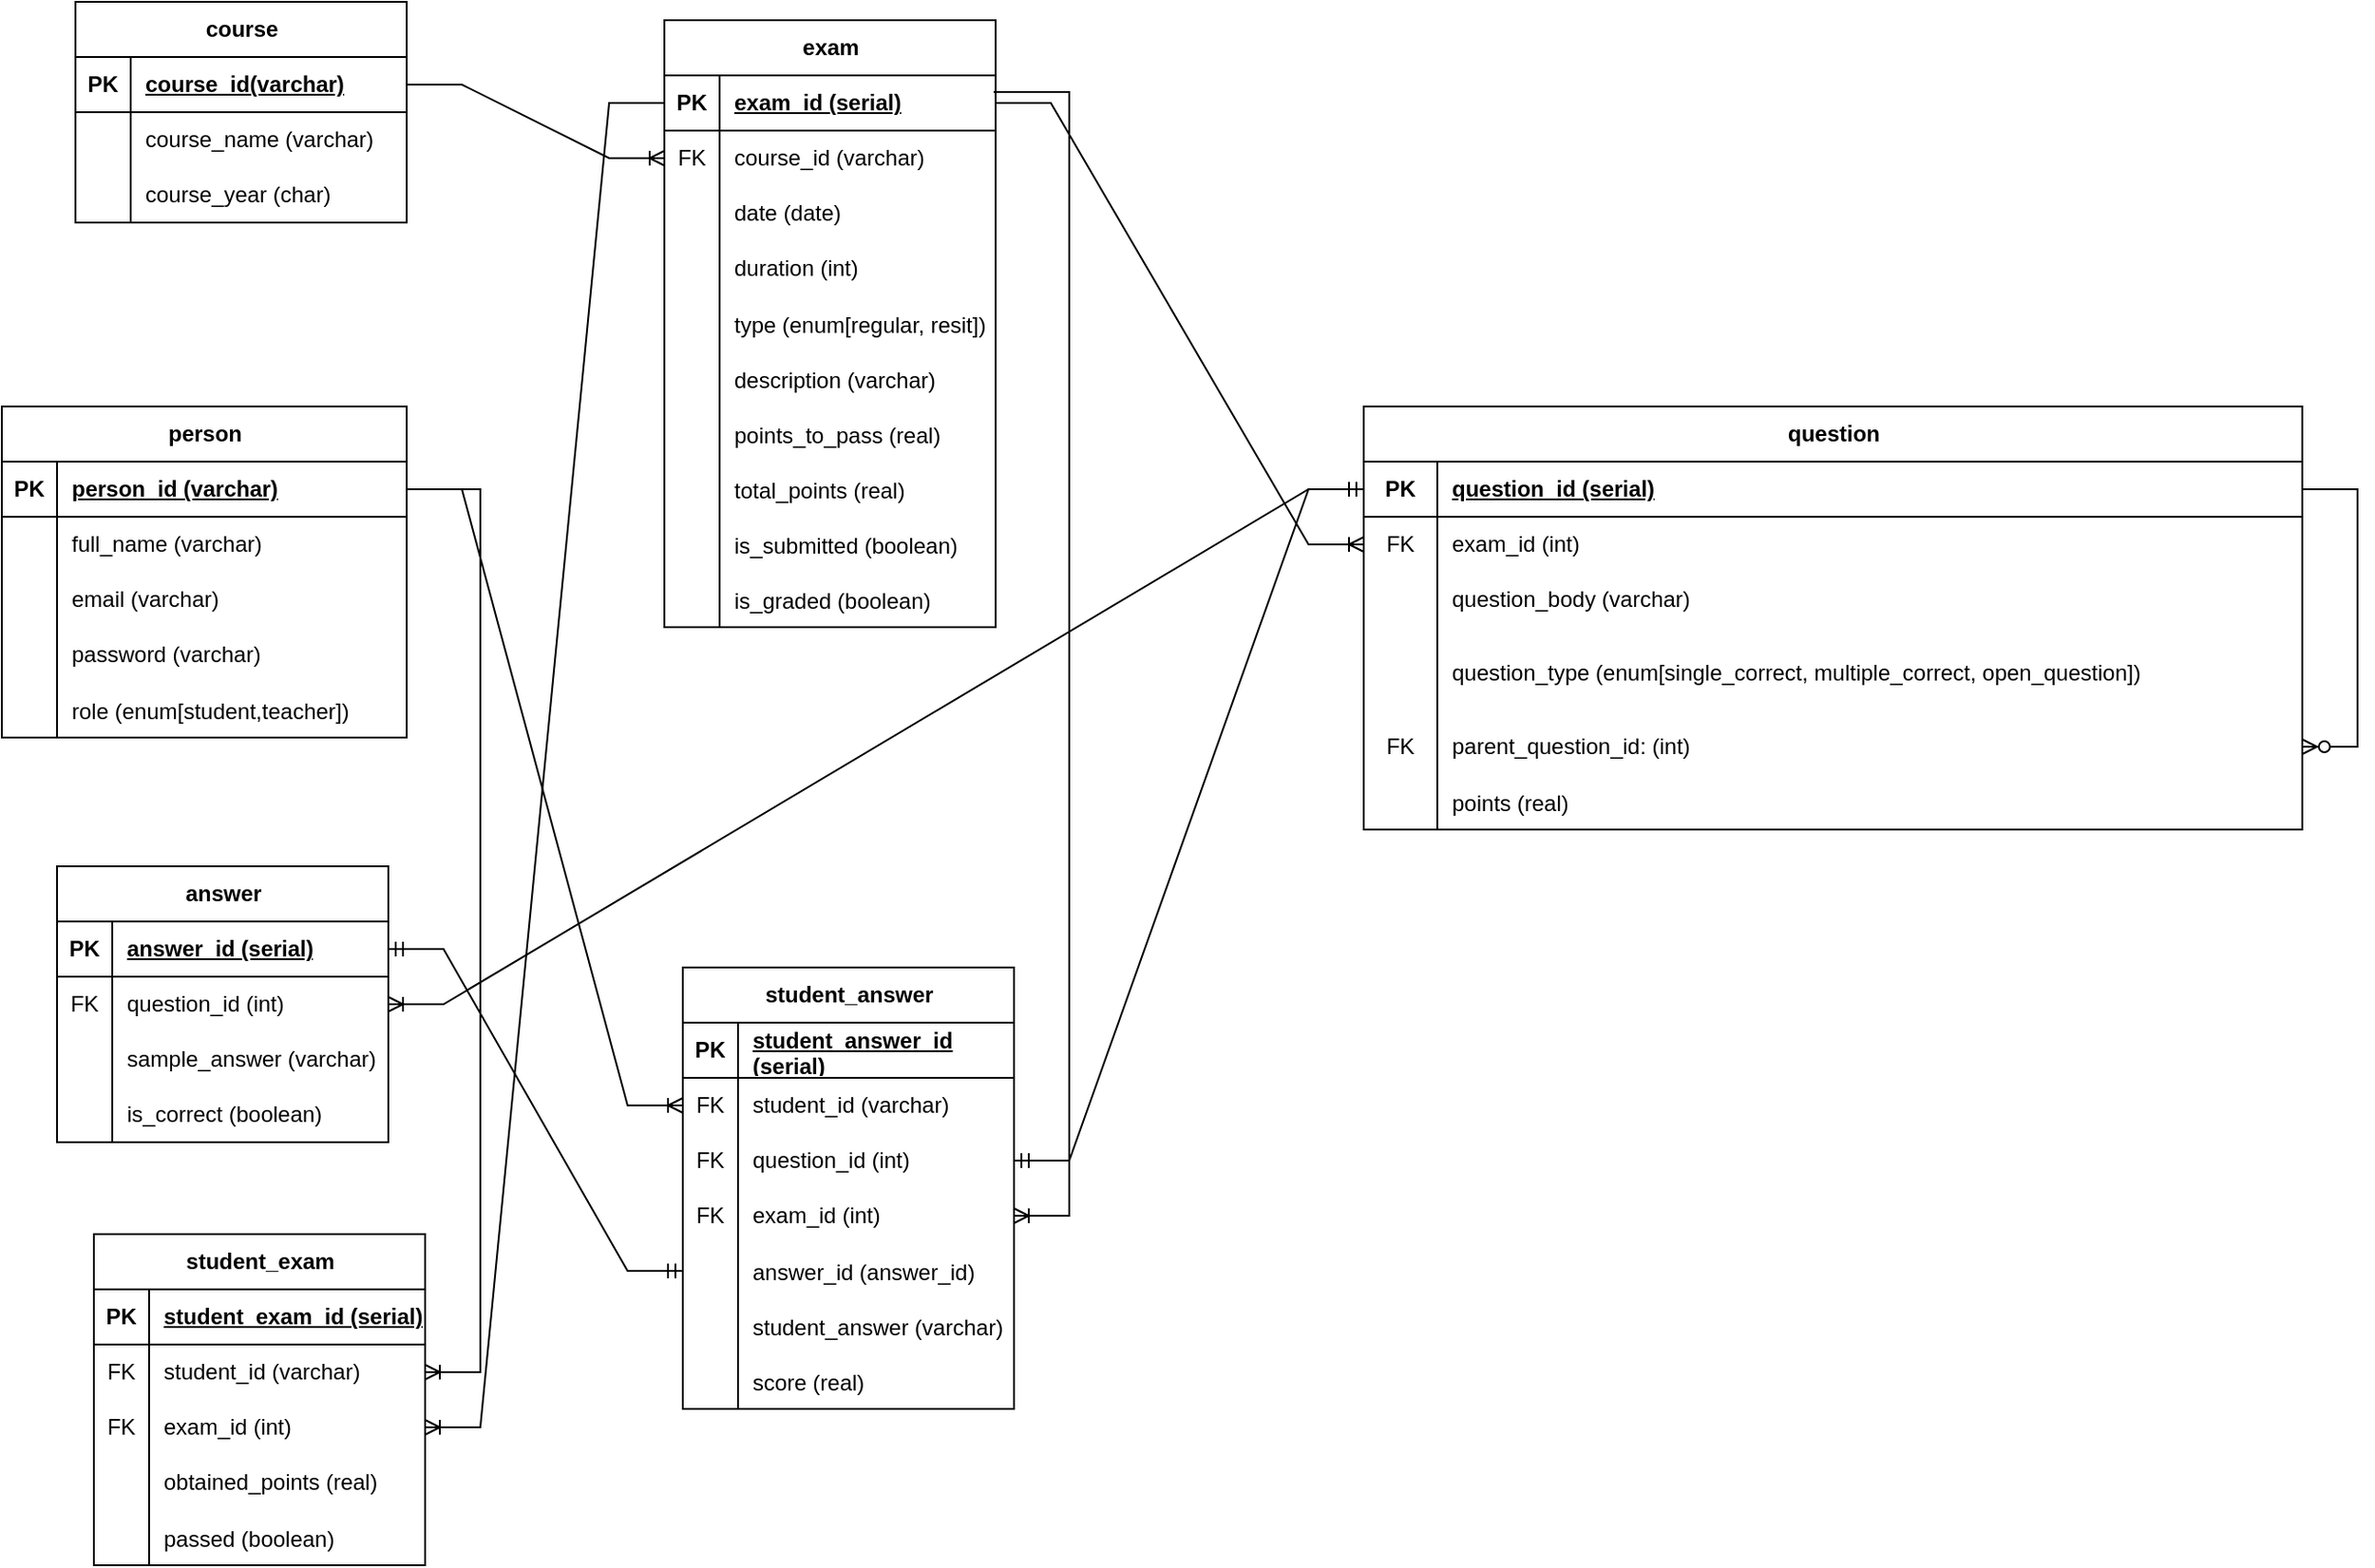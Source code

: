 <mxfile version="24.7.3" type="device">
  <diagram name="Page-1" id="Dd0fa044SAoL0nMzBBLk">
    <mxGraphModel dx="1687" dy="902" grid="1" gridSize="10" guides="1" tooltips="1" connect="1" arrows="1" fold="1" page="1" pageScale="1" pageWidth="827" pageHeight="1169" math="0" shadow="0">
      <root>
        <mxCell id="0" />
        <mxCell id="1" parent="0" />
        <mxCell id="iwqSp5pYKye2YXQzPjoz-1" value="course" style="shape=table;startSize=30;container=1;collapsible=1;childLayout=tableLayout;fixedRows=1;rowLines=0;fontStyle=1;align=center;resizeLast=1;html=1;" parent="1" vertex="1">
          <mxGeometry x="50" y="60" width="180" height="120" as="geometry" />
        </mxCell>
        <mxCell id="iwqSp5pYKye2YXQzPjoz-2" value="" style="shape=tableRow;horizontal=0;startSize=0;swimlaneHead=0;swimlaneBody=0;fillColor=none;collapsible=0;dropTarget=0;points=[[0,0.5],[1,0.5]];portConstraint=eastwest;top=0;left=0;right=0;bottom=1;" parent="iwqSp5pYKye2YXQzPjoz-1" vertex="1">
          <mxGeometry y="30" width="180" height="30" as="geometry" />
        </mxCell>
        <mxCell id="iwqSp5pYKye2YXQzPjoz-3" value="PK" style="shape=partialRectangle;connectable=0;fillColor=none;top=0;left=0;bottom=0;right=0;fontStyle=1;overflow=hidden;whiteSpace=wrap;html=1;" parent="iwqSp5pYKye2YXQzPjoz-2" vertex="1">
          <mxGeometry width="30" height="30" as="geometry">
            <mxRectangle width="30" height="30" as="alternateBounds" />
          </mxGeometry>
        </mxCell>
        <mxCell id="iwqSp5pYKye2YXQzPjoz-4" value="course_id(varchar)" style="shape=partialRectangle;connectable=0;fillColor=none;top=0;left=0;bottom=0;right=0;align=left;spacingLeft=6;fontStyle=5;overflow=hidden;whiteSpace=wrap;html=1;" parent="iwqSp5pYKye2YXQzPjoz-2" vertex="1">
          <mxGeometry x="30" width="150" height="30" as="geometry">
            <mxRectangle width="150" height="30" as="alternateBounds" />
          </mxGeometry>
        </mxCell>
        <mxCell id="iwqSp5pYKye2YXQzPjoz-5" value="" style="shape=tableRow;horizontal=0;startSize=0;swimlaneHead=0;swimlaneBody=0;fillColor=none;collapsible=0;dropTarget=0;points=[[0,0.5],[1,0.5]];portConstraint=eastwest;top=0;left=0;right=0;bottom=0;" parent="iwqSp5pYKye2YXQzPjoz-1" vertex="1">
          <mxGeometry y="60" width="180" height="30" as="geometry" />
        </mxCell>
        <mxCell id="iwqSp5pYKye2YXQzPjoz-6" value="" style="shape=partialRectangle;connectable=0;fillColor=none;top=0;left=0;bottom=0;right=0;editable=1;overflow=hidden;whiteSpace=wrap;html=1;" parent="iwqSp5pYKye2YXQzPjoz-5" vertex="1">
          <mxGeometry width="30" height="30" as="geometry">
            <mxRectangle width="30" height="30" as="alternateBounds" />
          </mxGeometry>
        </mxCell>
        <mxCell id="iwqSp5pYKye2YXQzPjoz-7" value="course_name (varchar)" style="shape=partialRectangle;connectable=0;fillColor=none;top=0;left=0;bottom=0;right=0;align=left;spacingLeft=6;overflow=hidden;whiteSpace=wrap;html=1;" parent="iwqSp5pYKye2YXQzPjoz-5" vertex="1">
          <mxGeometry x="30" width="150" height="30" as="geometry">
            <mxRectangle width="150" height="30" as="alternateBounds" />
          </mxGeometry>
        </mxCell>
        <mxCell id="iwqSp5pYKye2YXQzPjoz-8" value="" style="shape=tableRow;horizontal=0;startSize=0;swimlaneHead=0;swimlaneBody=0;fillColor=none;collapsible=0;dropTarget=0;points=[[0,0.5],[1,0.5]];portConstraint=eastwest;top=0;left=0;right=0;bottom=0;" parent="iwqSp5pYKye2YXQzPjoz-1" vertex="1">
          <mxGeometry y="90" width="180" height="30" as="geometry" />
        </mxCell>
        <mxCell id="iwqSp5pYKye2YXQzPjoz-9" value="" style="shape=partialRectangle;connectable=0;fillColor=none;top=0;left=0;bottom=0;right=0;editable=1;overflow=hidden;whiteSpace=wrap;html=1;" parent="iwqSp5pYKye2YXQzPjoz-8" vertex="1">
          <mxGeometry width="30" height="30" as="geometry">
            <mxRectangle width="30" height="30" as="alternateBounds" />
          </mxGeometry>
        </mxCell>
        <mxCell id="iwqSp5pYKye2YXQzPjoz-10" value="course_year (char)" style="shape=partialRectangle;connectable=0;fillColor=none;top=0;left=0;bottom=0;right=0;align=left;spacingLeft=6;overflow=hidden;whiteSpace=wrap;html=1;" parent="iwqSp5pYKye2YXQzPjoz-8" vertex="1">
          <mxGeometry x="30" width="150" height="30" as="geometry">
            <mxRectangle width="150" height="30" as="alternateBounds" />
          </mxGeometry>
        </mxCell>
        <mxCell id="iwqSp5pYKye2YXQzPjoz-14" value="question" style="shape=table;startSize=30;container=1;collapsible=1;childLayout=tableLayout;fixedRows=1;rowLines=0;fontStyle=1;align=center;resizeLast=1;html=1;" parent="1" vertex="1">
          <mxGeometry x="750" y="280" width="510" height="230" as="geometry" />
        </mxCell>
        <mxCell id="iwqSp5pYKye2YXQzPjoz-15" value="" style="shape=tableRow;horizontal=0;startSize=0;swimlaneHead=0;swimlaneBody=0;fillColor=none;collapsible=0;dropTarget=0;points=[[0,0.5],[1,0.5]];portConstraint=eastwest;top=0;left=0;right=0;bottom=1;" parent="iwqSp5pYKye2YXQzPjoz-14" vertex="1">
          <mxGeometry y="30" width="510" height="30" as="geometry" />
        </mxCell>
        <mxCell id="iwqSp5pYKye2YXQzPjoz-16" value="PK" style="shape=partialRectangle;connectable=0;fillColor=none;top=0;left=0;bottom=0;right=0;fontStyle=1;overflow=hidden;whiteSpace=wrap;html=1;" parent="iwqSp5pYKye2YXQzPjoz-15" vertex="1">
          <mxGeometry width="40" height="30" as="geometry">
            <mxRectangle width="40" height="30" as="alternateBounds" />
          </mxGeometry>
        </mxCell>
        <mxCell id="iwqSp5pYKye2YXQzPjoz-17" value="question_id (serial)" style="shape=partialRectangle;connectable=0;fillColor=none;top=0;left=0;bottom=0;right=0;align=left;spacingLeft=6;fontStyle=5;overflow=hidden;whiteSpace=wrap;html=1;" parent="iwqSp5pYKye2YXQzPjoz-15" vertex="1">
          <mxGeometry x="40" width="470" height="30" as="geometry">
            <mxRectangle width="470" height="30" as="alternateBounds" />
          </mxGeometry>
        </mxCell>
        <mxCell id="iwqSp5pYKye2YXQzPjoz-18" value="" style="shape=tableRow;horizontal=0;startSize=0;swimlaneHead=0;swimlaneBody=0;fillColor=none;collapsible=0;dropTarget=0;points=[[0,0.5],[1,0.5]];portConstraint=eastwest;top=0;left=0;right=0;bottom=0;" parent="iwqSp5pYKye2YXQzPjoz-14" vertex="1">
          <mxGeometry y="60" width="510" height="30" as="geometry" />
        </mxCell>
        <mxCell id="iwqSp5pYKye2YXQzPjoz-19" value="FK" style="shape=partialRectangle;connectable=0;fillColor=none;top=0;left=0;bottom=0;right=0;editable=1;overflow=hidden;whiteSpace=wrap;html=1;" parent="iwqSp5pYKye2YXQzPjoz-18" vertex="1">
          <mxGeometry width="40" height="30" as="geometry">
            <mxRectangle width="40" height="30" as="alternateBounds" />
          </mxGeometry>
        </mxCell>
        <mxCell id="iwqSp5pYKye2YXQzPjoz-20" value="exam_id (int)" style="shape=partialRectangle;connectable=0;fillColor=none;top=0;left=0;bottom=0;right=0;align=left;spacingLeft=6;overflow=hidden;whiteSpace=wrap;html=1;" parent="iwqSp5pYKye2YXQzPjoz-18" vertex="1">
          <mxGeometry x="40" width="470" height="30" as="geometry">
            <mxRectangle width="470" height="30" as="alternateBounds" />
          </mxGeometry>
        </mxCell>
        <mxCell id="iwqSp5pYKye2YXQzPjoz-21" value="" style="shape=tableRow;horizontal=0;startSize=0;swimlaneHead=0;swimlaneBody=0;fillColor=none;collapsible=0;dropTarget=0;points=[[0,0.5],[1,0.5]];portConstraint=eastwest;top=0;left=0;right=0;bottom=0;" parent="iwqSp5pYKye2YXQzPjoz-14" vertex="1">
          <mxGeometry y="90" width="510" height="30" as="geometry" />
        </mxCell>
        <mxCell id="iwqSp5pYKye2YXQzPjoz-22" value="" style="shape=partialRectangle;connectable=0;fillColor=none;top=0;left=0;bottom=0;right=0;editable=1;overflow=hidden;whiteSpace=wrap;html=1;" parent="iwqSp5pYKye2YXQzPjoz-21" vertex="1">
          <mxGeometry width="40" height="30" as="geometry">
            <mxRectangle width="40" height="30" as="alternateBounds" />
          </mxGeometry>
        </mxCell>
        <mxCell id="iwqSp5pYKye2YXQzPjoz-23" value="question_body (varchar)" style="shape=partialRectangle;connectable=0;fillColor=none;top=0;left=0;bottom=0;right=0;align=left;spacingLeft=6;overflow=hidden;whiteSpace=wrap;html=1;" parent="iwqSp5pYKye2YXQzPjoz-21" vertex="1">
          <mxGeometry x="40" width="470" height="30" as="geometry">
            <mxRectangle width="470" height="30" as="alternateBounds" />
          </mxGeometry>
        </mxCell>
        <mxCell id="iwqSp5pYKye2YXQzPjoz-24" value="" style="shape=tableRow;horizontal=0;startSize=0;swimlaneHead=0;swimlaneBody=0;fillColor=none;collapsible=0;dropTarget=0;points=[[0,0.5],[1,0.5]];portConstraint=eastwest;top=0;left=0;right=0;bottom=0;" parent="iwqSp5pYKye2YXQzPjoz-14" vertex="1">
          <mxGeometry y="120" width="510" height="50" as="geometry" />
        </mxCell>
        <mxCell id="iwqSp5pYKye2YXQzPjoz-25" value="" style="shape=partialRectangle;connectable=0;fillColor=none;top=0;left=0;bottom=0;right=0;editable=1;overflow=hidden;whiteSpace=wrap;html=1;" parent="iwqSp5pYKye2YXQzPjoz-24" vertex="1">
          <mxGeometry width="40" height="50" as="geometry">
            <mxRectangle width="40" height="50" as="alternateBounds" />
          </mxGeometry>
        </mxCell>
        <mxCell id="iwqSp5pYKye2YXQzPjoz-26" value="question_type (enum[single_correct, multiple_correct, open_question])" style="shape=partialRectangle;connectable=0;fillColor=none;top=0;left=0;bottom=0;right=0;align=left;spacingLeft=6;overflow=hidden;whiteSpace=wrap;html=1;" parent="iwqSp5pYKye2YXQzPjoz-24" vertex="1">
          <mxGeometry x="40" width="470" height="50" as="geometry">
            <mxRectangle width="470" height="50" as="alternateBounds" />
          </mxGeometry>
        </mxCell>
        <mxCell id="WcGlNHSYiYd_rXeyiZEI-1" value="" style="shape=tableRow;horizontal=0;startSize=0;swimlaneHead=0;swimlaneBody=0;fillColor=none;collapsible=0;dropTarget=0;points=[[0,0.5],[1,0.5]];portConstraint=eastwest;top=0;left=0;right=0;bottom=0;" vertex="1" parent="iwqSp5pYKye2YXQzPjoz-14">
          <mxGeometry y="170" width="510" height="30" as="geometry" />
        </mxCell>
        <mxCell id="WcGlNHSYiYd_rXeyiZEI-2" value="FK" style="shape=partialRectangle;connectable=0;fillColor=none;top=0;left=0;bottom=0;right=0;fontStyle=0;overflow=hidden;whiteSpace=wrap;html=1;" vertex="1" parent="WcGlNHSYiYd_rXeyiZEI-1">
          <mxGeometry width="40" height="30" as="geometry">
            <mxRectangle width="40" height="30" as="alternateBounds" />
          </mxGeometry>
        </mxCell>
        <mxCell id="WcGlNHSYiYd_rXeyiZEI-3" value="parent_question_id: (int)" style="shape=partialRectangle;connectable=0;fillColor=none;top=0;left=0;bottom=0;right=0;align=left;spacingLeft=6;fontStyle=0;overflow=hidden;whiteSpace=wrap;html=1;" vertex="1" parent="WcGlNHSYiYd_rXeyiZEI-1">
          <mxGeometry x="40" width="470" height="30" as="geometry">
            <mxRectangle width="470" height="30" as="alternateBounds" />
          </mxGeometry>
        </mxCell>
        <mxCell id="WcGlNHSYiYd_rXeyiZEI-4" value="" style="shape=tableRow;horizontal=0;startSize=0;swimlaneHead=0;swimlaneBody=0;fillColor=none;collapsible=0;dropTarget=0;points=[[0,0.5],[1,0.5]];portConstraint=eastwest;top=0;left=0;right=0;bottom=0;" vertex="1" parent="iwqSp5pYKye2YXQzPjoz-14">
          <mxGeometry y="200" width="510" height="30" as="geometry" />
        </mxCell>
        <mxCell id="WcGlNHSYiYd_rXeyiZEI-5" value="" style="shape=partialRectangle;connectable=0;fillColor=none;top=0;left=0;bottom=0;right=0;editable=1;overflow=hidden;" vertex="1" parent="WcGlNHSYiYd_rXeyiZEI-4">
          <mxGeometry width="40" height="30" as="geometry">
            <mxRectangle width="40" height="30" as="alternateBounds" />
          </mxGeometry>
        </mxCell>
        <mxCell id="WcGlNHSYiYd_rXeyiZEI-6" value="points (real)" style="shape=partialRectangle;connectable=0;fillColor=none;top=0;left=0;bottom=0;right=0;align=left;spacingLeft=6;overflow=hidden;" vertex="1" parent="WcGlNHSYiYd_rXeyiZEI-4">
          <mxGeometry x="40" width="470" height="30" as="geometry">
            <mxRectangle width="470" height="30" as="alternateBounds" />
          </mxGeometry>
        </mxCell>
        <mxCell id="WcGlNHSYiYd_rXeyiZEI-7" value="" style="edgeStyle=entityRelationEdgeStyle;fontSize=12;html=1;endArrow=ERzeroToMany;endFill=1;rounded=0;exitX=1;exitY=0.5;exitDx=0;exitDy=0;entryX=1;entryY=0.5;entryDx=0;entryDy=0;" edge="1" parent="iwqSp5pYKye2YXQzPjoz-14" source="iwqSp5pYKye2YXQzPjoz-15" target="WcGlNHSYiYd_rXeyiZEI-1">
          <mxGeometry width="100" height="100" relative="1" as="geometry">
            <mxPoint x="570" y="60" as="sourcePoint" />
            <mxPoint x="670" y="-40" as="targetPoint" />
          </mxGeometry>
        </mxCell>
        <mxCell id="iwqSp5pYKye2YXQzPjoz-27" value="person" style="shape=table;startSize=30;container=1;collapsible=1;childLayout=tableLayout;fixedRows=1;rowLines=0;fontStyle=1;align=center;resizeLast=1;html=1;" parent="1" vertex="1">
          <mxGeometry x="10" y="280" width="220" height="180" as="geometry">
            <mxRectangle x="40" y="280" width="80" height="30" as="alternateBounds" />
          </mxGeometry>
        </mxCell>
        <mxCell id="iwqSp5pYKye2YXQzPjoz-28" value="" style="shape=tableRow;horizontal=0;startSize=0;swimlaneHead=0;swimlaneBody=0;fillColor=none;collapsible=0;dropTarget=0;points=[[0,0.5],[1,0.5]];portConstraint=eastwest;top=0;left=0;right=0;bottom=1;" parent="iwqSp5pYKye2YXQzPjoz-27" vertex="1">
          <mxGeometry y="30" width="220" height="30" as="geometry" />
        </mxCell>
        <mxCell id="iwqSp5pYKye2YXQzPjoz-29" value="PK" style="shape=partialRectangle;connectable=0;fillColor=none;top=0;left=0;bottom=0;right=0;fontStyle=1;overflow=hidden;whiteSpace=wrap;html=1;" parent="iwqSp5pYKye2YXQzPjoz-28" vertex="1">
          <mxGeometry width="30" height="30" as="geometry">
            <mxRectangle width="30" height="30" as="alternateBounds" />
          </mxGeometry>
        </mxCell>
        <mxCell id="iwqSp5pYKye2YXQzPjoz-30" value="person_id (varchar)" style="shape=partialRectangle;connectable=0;fillColor=none;top=0;left=0;bottom=0;right=0;align=left;spacingLeft=6;fontStyle=5;overflow=hidden;whiteSpace=wrap;html=1;" parent="iwqSp5pYKye2YXQzPjoz-28" vertex="1">
          <mxGeometry x="30" width="190" height="30" as="geometry">
            <mxRectangle width="190" height="30" as="alternateBounds" />
          </mxGeometry>
        </mxCell>
        <mxCell id="iwqSp5pYKye2YXQzPjoz-31" value="" style="shape=tableRow;horizontal=0;startSize=0;swimlaneHead=0;swimlaneBody=0;fillColor=none;collapsible=0;dropTarget=0;points=[[0,0.5],[1,0.5]];portConstraint=eastwest;top=0;left=0;right=0;bottom=0;" parent="iwqSp5pYKye2YXQzPjoz-27" vertex="1">
          <mxGeometry y="60" width="220" height="30" as="geometry" />
        </mxCell>
        <mxCell id="iwqSp5pYKye2YXQzPjoz-32" value="" style="shape=partialRectangle;connectable=0;fillColor=none;top=0;left=0;bottom=0;right=0;editable=1;overflow=hidden;whiteSpace=wrap;html=1;" parent="iwqSp5pYKye2YXQzPjoz-31" vertex="1">
          <mxGeometry width="30" height="30" as="geometry">
            <mxRectangle width="30" height="30" as="alternateBounds" />
          </mxGeometry>
        </mxCell>
        <mxCell id="iwqSp5pYKye2YXQzPjoz-33" value="full_name (varchar)" style="shape=partialRectangle;connectable=0;fillColor=none;top=0;left=0;bottom=0;right=0;align=left;spacingLeft=6;overflow=hidden;whiteSpace=wrap;html=1;" parent="iwqSp5pYKye2YXQzPjoz-31" vertex="1">
          <mxGeometry x="30" width="190" height="30" as="geometry">
            <mxRectangle width="190" height="30" as="alternateBounds" />
          </mxGeometry>
        </mxCell>
        <mxCell id="iwqSp5pYKye2YXQzPjoz-34" value="" style="shape=tableRow;horizontal=0;startSize=0;swimlaneHead=0;swimlaneBody=0;fillColor=none;collapsible=0;dropTarget=0;points=[[0,0.5],[1,0.5]];portConstraint=eastwest;top=0;left=0;right=0;bottom=0;" parent="iwqSp5pYKye2YXQzPjoz-27" vertex="1">
          <mxGeometry y="90" width="220" height="30" as="geometry" />
        </mxCell>
        <mxCell id="iwqSp5pYKye2YXQzPjoz-35" value="" style="shape=partialRectangle;connectable=0;fillColor=none;top=0;left=0;bottom=0;right=0;editable=1;overflow=hidden;whiteSpace=wrap;html=1;" parent="iwqSp5pYKye2YXQzPjoz-34" vertex="1">
          <mxGeometry width="30" height="30" as="geometry">
            <mxRectangle width="30" height="30" as="alternateBounds" />
          </mxGeometry>
        </mxCell>
        <mxCell id="iwqSp5pYKye2YXQzPjoz-36" value="email (varchar)" style="shape=partialRectangle;connectable=0;fillColor=none;top=0;left=0;bottom=0;right=0;align=left;spacingLeft=6;overflow=hidden;whiteSpace=wrap;html=1;" parent="iwqSp5pYKye2YXQzPjoz-34" vertex="1">
          <mxGeometry x="30" width="190" height="30" as="geometry">
            <mxRectangle width="190" height="30" as="alternateBounds" />
          </mxGeometry>
        </mxCell>
        <mxCell id="iwqSp5pYKye2YXQzPjoz-37" value="" style="shape=tableRow;horizontal=0;startSize=0;swimlaneHead=0;swimlaneBody=0;fillColor=none;collapsible=0;dropTarget=0;points=[[0,0.5],[1,0.5]];portConstraint=eastwest;top=0;left=0;right=0;bottom=0;" parent="iwqSp5pYKye2YXQzPjoz-27" vertex="1">
          <mxGeometry y="120" width="220" height="30" as="geometry" />
        </mxCell>
        <mxCell id="iwqSp5pYKye2YXQzPjoz-38" value="" style="shape=partialRectangle;connectable=0;fillColor=none;top=0;left=0;bottom=0;right=0;editable=1;overflow=hidden;whiteSpace=wrap;html=1;" parent="iwqSp5pYKye2YXQzPjoz-37" vertex="1">
          <mxGeometry width="30" height="30" as="geometry">
            <mxRectangle width="30" height="30" as="alternateBounds" />
          </mxGeometry>
        </mxCell>
        <mxCell id="iwqSp5pYKye2YXQzPjoz-39" value="password (varchar)" style="shape=partialRectangle;connectable=0;fillColor=none;top=0;left=0;bottom=0;right=0;align=left;spacingLeft=6;overflow=hidden;whiteSpace=wrap;html=1;" parent="iwqSp5pYKye2YXQzPjoz-37" vertex="1">
          <mxGeometry x="30" width="190" height="30" as="geometry">
            <mxRectangle width="190" height="30" as="alternateBounds" />
          </mxGeometry>
        </mxCell>
        <mxCell id="iwqSp5pYKye2YXQzPjoz-79" value="" style="shape=tableRow;horizontal=0;startSize=0;swimlaneHead=0;swimlaneBody=0;fillColor=none;collapsible=0;dropTarget=0;points=[[0,0.5],[1,0.5]];portConstraint=eastwest;top=0;left=0;right=0;bottom=0;" parent="iwqSp5pYKye2YXQzPjoz-27" vertex="1">
          <mxGeometry y="150" width="220" height="30" as="geometry" />
        </mxCell>
        <mxCell id="iwqSp5pYKye2YXQzPjoz-80" value="" style="shape=partialRectangle;connectable=0;fillColor=none;top=0;left=0;bottom=0;right=0;editable=1;overflow=hidden;" parent="iwqSp5pYKye2YXQzPjoz-79" vertex="1">
          <mxGeometry width="30" height="30" as="geometry">
            <mxRectangle width="30" height="30" as="alternateBounds" />
          </mxGeometry>
        </mxCell>
        <mxCell id="iwqSp5pYKye2YXQzPjoz-81" value="role (enum[student,teacher])" style="shape=partialRectangle;connectable=0;fillColor=none;top=0;left=0;bottom=0;right=0;align=left;spacingLeft=6;overflow=hidden;" parent="iwqSp5pYKye2YXQzPjoz-79" vertex="1">
          <mxGeometry x="30" width="190" height="30" as="geometry">
            <mxRectangle width="190" height="30" as="alternateBounds" />
          </mxGeometry>
        </mxCell>
        <mxCell id="iwqSp5pYKye2YXQzPjoz-40" value="answer" style="shape=table;startSize=30;container=1;collapsible=1;childLayout=tableLayout;fixedRows=1;rowLines=0;fontStyle=1;align=center;resizeLast=1;html=1;" parent="1" vertex="1">
          <mxGeometry x="40" y="530" width="180" height="150" as="geometry" />
        </mxCell>
        <mxCell id="iwqSp5pYKye2YXQzPjoz-41" value="" style="shape=tableRow;horizontal=0;startSize=0;swimlaneHead=0;swimlaneBody=0;fillColor=none;collapsible=0;dropTarget=0;points=[[0,0.5],[1,0.5]];portConstraint=eastwest;top=0;left=0;right=0;bottom=1;" parent="iwqSp5pYKye2YXQzPjoz-40" vertex="1">
          <mxGeometry y="30" width="180" height="30" as="geometry" />
        </mxCell>
        <mxCell id="iwqSp5pYKye2YXQzPjoz-42" value="PK" style="shape=partialRectangle;connectable=0;fillColor=none;top=0;left=0;bottom=0;right=0;fontStyle=1;overflow=hidden;whiteSpace=wrap;html=1;" parent="iwqSp5pYKye2YXQzPjoz-41" vertex="1">
          <mxGeometry width="30" height="30" as="geometry">
            <mxRectangle width="30" height="30" as="alternateBounds" />
          </mxGeometry>
        </mxCell>
        <mxCell id="iwqSp5pYKye2YXQzPjoz-43" value="answer_id (serial)" style="shape=partialRectangle;connectable=0;fillColor=none;top=0;left=0;bottom=0;right=0;align=left;spacingLeft=6;fontStyle=5;overflow=hidden;whiteSpace=wrap;html=1;" parent="iwqSp5pYKye2YXQzPjoz-41" vertex="1">
          <mxGeometry x="30" width="150" height="30" as="geometry">
            <mxRectangle width="150" height="30" as="alternateBounds" />
          </mxGeometry>
        </mxCell>
        <mxCell id="iwqSp5pYKye2YXQzPjoz-44" value="" style="shape=tableRow;horizontal=0;startSize=0;swimlaneHead=0;swimlaneBody=0;fillColor=none;collapsible=0;dropTarget=0;points=[[0,0.5],[1,0.5]];portConstraint=eastwest;top=0;left=0;right=0;bottom=0;" parent="iwqSp5pYKye2YXQzPjoz-40" vertex="1">
          <mxGeometry y="60" width="180" height="30" as="geometry" />
        </mxCell>
        <mxCell id="iwqSp5pYKye2YXQzPjoz-45" value="FK" style="shape=partialRectangle;connectable=0;fillColor=none;top=0;left=0;bottom=0;right=0;editable=1;overflow=hidden;whiteSpace=wrap;html=1;" parent="iwqSp5pYKye2YXQzPjoz-44" vertex="1">
          <mxGeometry width="30" height="30" as="geometry">
            <mxRectangle width="30" height="30" as="alternateBounds" />
          </mxGeometry>
        </mxCell>
        <mxCell id="iwqSp5pYKye2YXQzPjoz-46" value="question_id (int)" style="shape=partialRectangle;connectable=0;fillColor=none;top=0;left=0;bottom=0;right=0;align=left;spacingLeft=6;overflow=hidden;whiteSpace=wrap;html=1;" parent="iwqSp5pYKye2YXQzPjoz-44" vertex="1">
          <mxGeometry x="30" width="150" height="30" as="geometry">
            <mxRectangle width="150" height="30" as="alternateBounds" />
          </mxGeometry>
        </mxCell>
        <mxCell id="iwqSp5pYKye2YXQzPjoz-47" value="" style="shape=tableRow;horizontal=0;startSize=0;swimlaneHead=0;swimlaneBody=0;fillColor=none;collapsible=0;dropTarget=0;points=[[0,0.5],[1,0.5]];portConstraint=eastwest;top=0;left=0;right=0;bottom=0;" parent="iwqSp5pYKye2YXQzPjoz-40" vertex="1">
          <mxGeometry y="90" width="180" height="30" as="geometry" />
        </mxCell>
        <mxCell id="iwqSp5pYKye2YXQzPjoz-48" value="" style="shape=partialRectangle;connectable=0;fillColor=none;top=0;left=0;bottom=0;right=0;editable=1;overflow=hidden;whiteSpace=wrap;html=1;" parent="iwqSp5pYKye2YXQzPjoz-47" vertex="1">
          <mxGeometry width="30" height="30" as="geometry">
            <mxRectangle width="30" height="30" as="alternateBounds" />
          </mxGeometry>
        </mxCell>
        <mxCell id="iwqSp5pYKye2YXQzPjoz-49" value="sample_answer (varchar)" style="shape=partialRectangle;connectable=0;fillColor=none;top=0;left=0;bottom=0;right=0;align=left;spacingLeft=6;overflow=hidden;whiteSpace=wrap;html=1;" parent="iwqSp5pYKye2YXQzPjoz-47" vertex="1">
          <mxGeometry x="30" width="150" height="30" as="geometry">
            <mxRectangle width="150" height="30" as="alternateBounds" />
          </mxGeometry>
        </mxCell>
        <mxCell id="iwqSp5pYKye2YXQzPjoz-50" value="" style="shape=tableRow;horizontal=0;startSize=0;swimlaneHead=0;swimlaneBody=0;fillColor=none;collapsible=0;dropTarget=0;points=[[0,0.5],[1,0.5]];portConstraint=eastwest;top=0;left=0;right=0;bottom=0;" parent="iwqSp5pYKye2YXQzPjoz-40" vertex="1">
          <mxGeometry y="120" width="180" height="30" as="geometry" />
        </mxCell>
        <mxCell id="iwqSp5pYKye2YXQzPjoz-51" value="" style="shape=partialRectangle;connectable=0;fillColor=none;top=0;left=0;bottom=0;right=0;editable=1;overflow=hidden;whiteSpace=wrap;html=1;" parent="iwqSp5pYKye2YXQzPjoz-50" vertex="1">
          <mxGeometry width="30" height="30" as="geometry">
            <mxRectangle width="30" height="30" as="alternateBounds" />
          </mxGeometry>
        </mxCell>
        <mxCell id="iwqSp5pYKye2YXQzPjoz-52" value="is_correct (boolean)" style="shape=partialRectangle;connectable=0;fillColor=none;top=0;left=0;bottom=0;right=0;align=left;spacingLeft=6;overflow=hidden;whiteSpace=wrap;html=1;" parent="iwqSp5pYKye2YXQzPjoz-50" vertex="1">
          <mxGeometry x="30" width="150" height="30" as="geometry">
            <mxRectangle width="150" height="30" as="alternateBounds" />
          </mxGeometry>
        </mxCell>
        <mxCell id="iwqSp5pYKye2YXQzPjoz-66" value="student_exam" style="shape=table;startSize=30;container=1;collapsible=1;childLayout=tableLayout;fixedRows=1;rowLines=0;fontStyle=1;align=center;resizeLast=1;html=1;" parent="1" vertex="1">
          <mxGeometry x="60" y="730" width="180" height="180" as="geometry" />
        </mxCell>
        <mxCell id="iwqSp5pYKye2YXQzPjoz-67" value="" style="shape=tableRow;horizontal=0;startSize=0;swimlaneHead=0;swimlaneBody=0;fillColor=none;collapsible=0;dropTarget=0;points=[[0,0.5],[1,0.5]];portConstraint=eastwest;top=0;left=0;right=0;bottom=1;" parent="iwqSp5pYKye2YXQzPjoz-66" vertex="1">
          <mxGeometry y="30" width="180" height="30" as="geometry" />
        </mxCell>
        <mxCell id="iwqSp5pYKye2YXQzPjoz-68" value="PK" style="shape=partialRectangle;connectable=0;fillColor=none;top=0;left=0;bottom=0;right=0;fontStyle=1;overflow=hidden;whiteSpace=wrap;html=1;" parent="iwqSp5pYKye2YXQzPjoz-67" vertex="1">
          <mxGeometry width="30" height="30" as="geometry">
            <mxRectangle width="30" height="30" as="alternateBounds" />
          </mxGeometry>
        </mxCell>
        <mxCell id="iwqSp5pYKye2YXQzPjoz-69" value="student_exam_id (serial)" style="shape=partialRectangle;connectable=0;fillColor=none;top=0;left=0;bottom=0;right=0;align=left;spacingLeft=6;fontStyle=5;overflow=hidden;whiteSpace=wrap;html=1;" parent="iwqSp5pYKye2YXQzPjoz-67" vertex="1">
          <mxGeometry x="30" width="150" height="30" as="geometry">
            <mxRectangle width="150" height="30" as="alternateBounds" />
          </mxGeometry>
        </mxCell>
        <mxCell id="iwqSp5pYKye2YXQzPjoz-70" value="" style="shape=tableRow;horizontal=0;startSize=0;swimlaneHead=0;swimlaneBody=0;fillColor=none;collapsible=0;dropTarget=0;points=[[0,0.5],[1,0.5]];portConstraint=eastwest;top=0;left=0;right=0;bottom=0;" parent="iwqSp5pYKye2YXQzPjoz-66" vertex="1">
          <mxGeometry y="60" width="180" height="30" as="geometry" />
        </mxCell>
        <mxCell id="iwqSp5pYKye2YXQzPjoz-71" value="FK" style="shape=partialRectangle;connectable=0;fillColor=none;top=0;left=0;bottom=0;right=0;editable=1;overflow=hidden;whiteSpace=wrap;html=1;" parent="iwqSp5pYKye2YXQzPjoz-70" vertex="1">
          <mxGeometry width="30" height="30" as="geometry">
            <mxRectangle width="30" height="30" as="alternateBounds" />
          </mxGeometry>
        </mxCell>
        <mxCell id="iwqSp5pYKye2YXQzPjoz-72" value="student_id (varchar)" style="shape=partialRectangle;connectable=0;fillColor=none;top=0;left=0;bottom=0;right=0;align=left;spacingLeft=6;overflow=hidden;whiteSpace=wrap;html=1;" parent="iwqSp5pYKye2YXQzPjoz-70" vertex="1">
          <mxGeometry x="30" width="150" height="30" as="geometry">
            <mxRectangle width="150" height="30" as="alternateBounds" />
          </mxGeometry>
        </mxCell>
        <mxCell id="iwqSp5pYKye2YXQzPjoz-73" value="" style="shape=tableRow;horizontal=0;startSize=0;swimlaneHead=0;swimlaneBody=0;fillColor=none;collapsible=0;dropTarget=0;points=[[0,0.5],[1,0.5]];portConstraint=eastwest;top=0;left=0;right=0;bottom=0;" parent="iwqSp5pYKye2YXQzPjoz-66" vertex="1">
          <mxGeometry y="90" width="180" height="30" as="geometry" />
        </mxCell>
        <mxCell id="iwqSp5pYKye2YXQzPjoz-74" value="FK" style="shape=partialRectangle;connectable=0;fillColor=none;top=0;left=0;bottom=0;right=0;editable=1;overflow=hidden;whiteSpace=wrap;html=1;" parent="iwqSp5pYKye2YXQzPjoz-73" vertex="1">
          <mxGeometry width="30" height="30" as="geometry">
            <mxRectangle width="30" height="30" as="alternateBounds" />
          </mxGeometry>
        </mxCell>
        <mxCell id="iwqSp5pYKye2YXQzPjoz-75" value="exam_id (int)" style="shape=partialRectangle;connectable=0;fillColor=none;top=0;left=0;bottom=0;right=0;align=left;spacingLeft=6;overflow=hidden;whiteSpace=wrap;html=1;" parent="iwqSp5pYKye2YXQzPjoz-73" vertex="1">
          <mxGeometry x="30" width="150" height="30" as="geometry">
            <mxRectangle width="150" height="30" as="alternateBounds" />
          </mxGeometry>
        </mxCell>
        <mxCell id="iwqSp5pYKye2YXQzPjoz-76" value="" style="shape=tableRow;horizontal=0;startSize=0;swimlaneHead=0;swimlaneBody=0;fillColor=none;collapsible=0;dropTarget=0;points=[[0,0.5],[1,0.5]];portConstraint=eastwest;top=0;left=0;right=0;bottom=0;" parent="iwqSp5pYKye2YXQzPjoz-66" vertex="1">
          <mxGeometry y="120" width="180" height="30" as="geometry" />
        </mxCell>
        <mxCell id="iwqSp5pYKye2YXQzPjoz-77" value="" style="shape=partialRectangle;connectable=0;fillColor=none;top=0;left=0;bottom=0;right=0;editable=1;overflow=hidden;whiteSpace=wrap;html=1;" parent="iwqSp5pYKye2YXQzPjoz-76" vertex="1">
          <mxGeometry width="30" height="30" as="geometry">
            <mxRectangle width="30" height="30" as="alternateBounds" />
          </mxGeometry>
        </mxCell>
        <mxCell id="iwqSp5pYKye2YXQzPjoz-78" value="obtained_points (real)" style="shape=partialRectangle;connectable=0;fillColor=none;top=0;left=0;bottom=0;right=0;align=left;spacingLeft=6;overflow=hidden;whiteSpace=wrap;html=1;" parent="iwqSp5pYKye2YXQzPjoz-76" vertex="1">
          <mxGeometry x="30" width="150" height="30" as="geometry">
            <mxRectangle width="150" height="30" as="alternateBounds" />
          </mxGeometry>
        </mxCell>
        <mxCell id="iwqSp5pYKye2YXQzPjoz-96" value="" style="shape=tableRow;horizontal=0;startSize=0;swimlaneHead=0;swimlaneBody=0;fillColor=none;collapsible=0;dropTarget=0;points=[[0,0.5],[1,0.5]];portConstraint=eastwest;top=0;left=0;right=0;bottom=0;" parent="iwqSp5pYKye2YXQzPjoz-66" vertex="1">
          <mxGeometry y="150" width="180" height="30" as="geometry" />
        </mxCell>
        <mxCell id="iwqSp5pYKye2YXQzPjoz-97" value="" style="shape=partialRectangle;connectable=0;fillColor=none;top=0;left=0;bottom=0;right=0;editable=1;overflow=hidden;" parent="iwqSp5pYKye2YXQzPjoz-96" vertex="1">
          <mxGeometry width="30" height="30" as="geometry">
            <mxRectangle width="30" height="30" as="alternateBounds" />
          </mxGeometry>
        </mxCell>
        <mxCell id="iwqSp5pYKye2YXQzPjoz-98" value="passed (boolean)" style="shape=partialRectangle;connectable=0;fillColor=none;top=0;left=0;bottom=0;right=0;align=left;spacingLeft=6;overflow=hidden;" parent="iwqSp5pYKye2YXQzPjoz-96" vertex="1">
          <mxGeometry x="30" width="150" height="30" as="geometry">
            <mxRectangle width="150" height="30" as="alternateBounds" />
          </mxGeometry>
        </mxCell>
        <mxCell id="iwqSp5pYKye2YXQzPjoz-99" value="exam" style="shape=table;startSize=30;container=1;collapsible=1;childLayout=tableLayout;fixedRows=1;rowLines=0;fontStyle=1;align=center;resizeLast=1;html=1;" parent="1" vertex="1">
          <mxGeometry x="370" y="70" width="180" height="330" as="geometry">
            <mxRectangle x="40" y="280" width="80" height="30" as="alternateBounds" />
          </mxGeometry>
        </mxCell>
        <mxCell id="iwqSp5pYKye2YXQzPjoz-100" value="" style="shape=tableRow;horizontal=0;startSize=0;swimlaneHead=0;swimlaneBody=0;fillColor=none;collapsible=0;dropTarget=0;points=[[0,0.5],[1,0.5]];portConstraint=eastwest;top=0;left=0;right=0;bottom=1;" parent="iwqSp5pYKye2YXQzPjoz-99" vertex="1">
          <mxGeometry y="30" width="180" height="30" as="geometry" />
        </mxCell>
        <mxCell id="iwqSp5pYKye2YXQzPjoz-101" value="PK" style="shape=partialRectangle;connectable=0;fillColor=none;top=0;left=0;bottom=0;right=0;fontStyle=1;overflow=hidden;whiteSpace=wrap;html=1;" parent="iwqSp5pYKye2YXQzPjoz-100" vertex="1">
          <mxGeometry width="30" height="30" as="geometry">
            <mxRectangle width="30" height="30" as="alternateBounds" />
          </mxGeometry>
        </mxCell>
        <mxCell id="iwqSp5pYKye2YXQzPjoz-102" value="exam_id (serial)" style="shape=partialRectangle;connectable=0;fillColor=none;top=0;left=0;bottom=0;right=0;align=left;spacingLeft=6;fontStyle=5;overflow=hidden;whiteSpace=wrap;html=1;" parent="iwqSp5pYKye2YXQzPjoz-100" vertex="1">
          <mxGeometry x="30" width="150" height="30" as="geometry">
            <mxRectangle width="150" height="30" as="alternateBounds" />
          </mxGeometry>
        </mxCell>
        <mxCell id="iwqSp5pYKye2YXQzPjoz-103" value="" style="shape=tableRow;horizontal=0;startSize=0;swimlaneHead=0;swimlaneBody=0;fillColor=none;collapsible=0;dropTarget=0;points=[[0,0.5],[1,0.5]];portConstraint=eastwest;top=0;left=0;right=0;bottom=0;" parent="iwqSp5pYKye2YXQzPjoz-99" vertex="1">
          <mxGeometry y="60" width="180" height="30" as="geometry" />
        </mxCell>
        <mxCell id="iwqSp5pYKye2YXQzPjoz-104" value="FK" style="shape=partialRectangle;connectable=0;fillColor=none;top=0;left=0;bottom=0;right=0;editable=1;overflow=hidden;whiteSpace=wrap;html=1;" parent="iwqSp5pYKye2YXQzPjoz-103" vertex="1">
          <mxGeometry width="30" height="30" as="geometry">
            <mxRectangle width="30" height="30" as="alternateBounds" />
          </mxGeometry>
        </mxCell>
        <mxCell id="iwqSp5pYKye2YXQzPjoz-105" value="course_id (varchar)" style="shape=partialRectangle;connectable=0;fillColor=none;top=0;left=0;bottom=0;right=0;align=left;spacingLeft=6;overflow=hidden;whiteSpace=wrap;html=1;" parent="iwqSp5pYKye2YXQzPjoz-103" vertex="1">
          <mxGeometry x="30" width="150" height="30" as="geometry">
            <mxRectangle width="150" height="30" as="alternateBounds" />
          </mxGeometry>
        </mxCell>
        <mxCell id="iwqSp5pYKye2YXQzPjoz-106" value="" style="shape=tableRow;horizontal=0;startSize=0;swimlaneHead=0;swimlaneBody=0;fillColor=none;collapsible=0;dropTarget=0;points=[[0,0.5],[1,0.5]];portConstraint=eastwest;top=0;left=0;right=0;bottom=0;" parent="iwqSp5pYKye2YXQzPjoz-99" vertex="1">
          <mxGeometry y="90" width="180" height="30" as="geometry" />
        </mxCell>
        <mxCell id="iwqSp5pYKye2YXQzPjoz-107" value="" style="shape=partialRectangle;connectable=0;fillColor=none;top=0;left=0;bottom=0;right=0;editable=1;overflow=hidden;whiteSpace=wrap;html=1;" parent="iwqSp5pYKye2YXQzPjoz-106" vertex="1">
          <mxGeometry width="30" height="30" as="geometry">
            <mxRectangle width="30" height="30" as="alternateBounds" />
          </mxGeometry>
        </mxCell>
        <mxCell id="iwqSp5pYKye2YXQzPjoz-108" value="date (date)" style="shape=partialRectangle;connectable=0;fillColor=none;top=0;left=0;bottom=0;right=0;align=left;spacingLeft=6;overflow=hidden;whiteSpace=wrap;html=1;" parent="iwqSp5pYKye2YXQzPjoz-106" vertex="1">
          <mxGeometry x="30" width="150" height="30" as="geometry">
            <mxRectangle width="150" height="30" as="alternateBounds" />
          </mxGeometry>
        </mxCell>
        <mxCell id="iwqSp5pYKye2YXQzPjoz-109" value="" style="shape=tableRow;horizontal=0;startSize=0;swimlaneHead=0;swimlaneBody=0;fillColor=none;collapsible=0;dropTarget=0;points=[[0,0.5],[1,0.5]];portConstraint=eastwest;top=0;left=0;right=0;bottom=0;" parent="iwqSp5pYKye2YXQzPjoz-99" vertex="1">
          <mxGeometry y="120" width="180" height="30" as="geometry" />
        </mxCell>
        <mxCell id="iwqSp5pYKye2YXQzPjoz-110" value="" style="shape=partialRectangle;connectable=0;fillColor=none;top=0;left=0;bottom=0;right=0;editable=1;overflow=hidden;whiteSpace=wrap;html=1;" parent="iwqSp5pYKye2YXQzPjoz-109" vertex="1">
          <mxGeometry width="30" height="30" as="geometry">
            <mxRectangle width="30" height="30" as="alternateBounds" />
          </mxGeometry>
        </mxCell>
        <mxCell id="iwqSp5pYKye2YXQzPjoz-111" value="duration (int)" style="shape=partialRectangle;connectable=0;fillColor=none;top=0;left=0;bottom=0;right=0;align=left;spacingLeft=6;overflow=hidden;whiteSpace=wrap;html=1;" parent="iwqSp5pYKye2YXQzPjoz-109" vertex="1">
          <mxGeometry x="30" width="150" height="30" as="geometry">
            <mxRectangle width="150" height="30" as="alternateBounds" />
          </mxGeometry>
        </mxCell>
        <mxCell id="iwqSp5pYKye2YXQzPjoz-112" value="" style="shape=tableRow;horizontal=0;startSize=0;swimlaneHead=0;swimlaneBody=0;fillColor=none;collapsible=0;dropTarget=0;points=[[0,0.5],[1,0.5]];portConstraint=eastwest;top=0;left=0;right=0;bottom=0;" parent="iwqSp5pYKye2YXQzPjoz-99" vertex="1">
          <mxGeometry y="150" width="180" height="30" as="geometry" />
        </mxCell>
        <mxCell id="iwqSp5pYKye2YXQzPjoz-113" value="" style="shape=partialRectangle;connectable=0;fillColor=none;top=0;left=0;bottom=0;right=0;editable=1;overflow=hidden;" parent="iwqSp5pYKye2YXQzPjoz-112" vertex="1">
          <mxGeometry width="30" height="30" as="geometry">
            <mxRectangle width="30" height="30" as="alternateBounds" />
          </mxGeometry>
        </mxCell>
        <mxCell id="iwqSp5pYKye2YXQzPjoz-114" value="type (enum[regular, resit])" style="shape=partialRectangle;connectable=0;fillColor=none;top=0;left=0;bottom=0;right=0;align=left;spacingLeft=6;overflow=hidden;" parent="iwqSp5pYKye2YXQzPjoz-112" vertex="1">
          <mxGeometry x="30" width="150" height="30" as="geometry">
            <mxRectangle width="150" height="30" as="alternateBounds" />
          </mxGeometry>
        </mxCell>
        <mxCell id="iwqSp5pYKye2YXQzPjoz-115" value="" style="shape=tableRow;horizontal=0;startSize=0;swimlaneHead=0;swimlaneBody=0;fillColor=none;collapsible=0;dropTarget=0;points=[[0,0.5],[1,0.5]];portConstraint=eastwest;top=0;left=0;right=0;bottom=0;" parent="iwqSp5pYKye2YXQzPjoz-99" vertex="1">
          <mxGeometry y="180" width="180" height="30" as="geometry" />
        </mxCell>
        <mxCell id="iwqSp5pYKye2YXQzPjoz-116" value="" style="shape=partialRectangle;connectable=0;fillColor=none;top=0;left=0;bottom=0;right=0;editable=1;overflow=hidden;" parent="iwqSp5pYKye2YXQzPjoz-115" vertex="1">
          <mxGeometry width="30" height="30" as="geometry">
            <mxRectangle width="30" height="30" as="alternateBounds" />
          </mxGeometry>
        </mxCell>
        <mxCell id="iwqSp5pYKye2YXQzPjoz-117" value="description (varchar)" style="shape=partialRectangle;connectable=0;fillColor=none;top=0;left=0;bottom=0;right=0;align=left;spacingLeft=6;overflow=hidden;" parent="iwqSp5pYKye2YXQzPjoz-115" vertex="1">
          <mxGeometry x="30" width="150" height="30" as="geometry">
            <mxRectangle width="150" height="30" as="alternateBounds" />
          </mxGeometry>
        </mxCell>
        <mxCell id="iwqSp5pYKye2YXQzPjoz-118" value="" style="shape=tableRow;horizontal=0;startSize=0;swimlaneHead=0;swimlaneBody=0;fillColor=none;collapsible=0;dropTarget=0;points=[[0,0.5],[1,0.5]];portConstraint=eastwest;top=0;left=0;right=0;bottom=0;" parent="iwqSp5pYKye2YXQzPjoz-99" vertex="1">
          <mxGeometry y="210" width="180" height="30" as="geometry" />
        </mxCell>
        <mxCell id="iwqSp5pYKye2YXQzPjoz-119" value="" style="shape=partialRectangle;connectable=0;fillColor=none;top=0;left=0;bottom=0;right=0;editable=1;overflow=hidden;" parent="iwqSp5pYKye2YXQzPjoz-118" vertex="1">
          <mxGeometry width="30" height="30" as="geometry">
            <mxRectangle width="30" height="30" as="alternateBounds" />
          </mxGeometry>
        </mxCell>
        <mxCell id="iwqSp5pYKye2YXQzPjoz-120" value="points_to_pass (real)" style="shape=partialRectangle;connectable=0;fillColor=none;top=0;left=0;bottom=0;right=0;align=left;spacingLeft=6;overflow=hidden;" parent="iwqSp5pYKye2YXQzPjoz-118" vertex="1">
          <mxGeometry x="30" width="150" height="30" as="geometry">
            <mxRectangle width="150" height="30" as="alternateBounds" />
          </mxGeometry>
        </mxCell>
        <mxCell id="iwqSp5pYKye2YXQzPjoz-121" value="" style="shape=tableRow;horizontal=0;startSize=0;swimlaneHead=0;swimlaneBody=0;fillColor=none;collapsible=0;dropTarget=0;points=[[0,0.5],[1,0.5]];portConstraint=eastwest;top=0;left=0;right=0;bottom=0;" parent="iwqSp5pYKye2YXQzPjoz-99" vertex="1">
          <mxGeometry y="240" width="180" height="30" as="geometry" />
        </mxCell>
        <mxCell id="iwqSp5pYKye2YXQzPjoz-122" value="" style="shape=partialRectangle;connectable=0;fillColor=none;top=0;left=0;bottom=0;right=0;editable=1;overflow=hidden;" parent="iwqSp5pYKye2YXQzPjoz-121" vertex="1">
          <mxGeometry width="30" height="30" as="geometry">
            <mxRectangle width="30" height="30" as="alternateBounds" />
          </mxGeometry>
        </mxCell>
        <mxCell id="iwqSp5pYKye2YXQzPjoz-123" value="total_points (real)" style="shape=partialRectangle;connectable=0;fillColor=none;top=0;left=0;bottom=0;right=0;align=left;spacingLeft=6;overflow=hidden;" parent="iwqSp5pYKye2YXQzPjoz-121" vertex="1">
          <mxGeometry x="30" width="150" height="30" as="geometry">
            <mxRectangle width="150" height="30" as="alternateBounds" />
          </mxGeometry>
        </mxCell>
        <mxCell id="gGJ087YvdVT4EplYxWvh-10" value="" style="shape=tableRow;horizontal=0;startSize=0;swimlaneHead=0;swimlaneBody=0;fillColor=none;collapsible=0;dropTarget=0;points=[[0,0.5],[1,0.5]];portConstraint=eastwest;top=0;left=0;right=0;bottom=0;" parent="iwqSp5pYKye2YXQzPjoz-99" vertex="1">
          <mxGeometry y="270" width="180" height="30" as="geometry" />
        </mxCell>
        <mxCell id="gGJ087YvdVT4EplYxWvh-11" value="" style="shape=partialRectangle;connectable=0;fillColor=none;top=0;left=0;bottom=0;right=0;editable=1;overflow=hidden;" parent="gGJ087YvdVT4EplYxWvh-10" vertex="1">
          <mxGeometry width="30" height="30" as="geometry">
            <mxRectangle width="30" height="30" as="alternateBounds" />
          </mxGeometry>
        </mxCell>
        <mxCell id="gGJ087YvdVT4EplYxWvh-12" value="is_submitted (boolean)" style="shape=partialRectangle;connectable=0;fillColor=none;top=0;left=0;bottom=0;right=0;align=left;spacingLeft=6;overflow=hidden;" parent="gGJ087YvdVT4EplYxWvh-10" vertex="1">
          <mxGeometry x="30" width="150" height="30" as="geometry">
            <mxRectangle width="150" height="30" as="alternateBounds" />
          </mxGeometry>
        </mxCell>
        <mxCell id="gGJ087YvdVT4EplYxWvh-13" value="" style="shape=tableRow;horizontal=0;startSize=0;swimlaneHead=0;swimlaneBody=0;fillColor=none;collapsible=0;dropTarget=0;points=[[0,0.5],[1,0.5]];portConstraint=eastwest;top=0;left=0;right=0;bottom=0;" parent="iwqSp5pYKye2YXQzPjoz-99" vertex="1">
          <mxGeometry y="300" width="180" height="30" as="geometry" />
        </mxCell>
        <mxCell id="gGJ087YvdVT4EplYxWvh-14" value="" style="shape=partialRectangle;connectable=0;fillColor=none;top=0;left=0;bottom=0;right=0;editable=1;overflow=hidden;" parent="gGJ087YvdVT4EplYxWvh-13" vertex="1">
          <mxGeometry width="30" height="30" as="geometry">
            <mxRectangle width="30" height="30" as="alternateBounds" />
          </mxGeometry>
        </mxCell>
        <mxCell id="gGJ087YvdVT4EplYxWvh-15" value="is_graded (boolean)" style="shape=partialRectangle;connectable=0;fillColor=none;top=0;left=0;bottom=0;right=0;align=left;spacingLeft=6;overflow=hidden;" parent="gGJ087YvdVT4EplYxWvh-13" vertex="1">
          <mxGeometry x="30" width="150" height="30" as="geometry">
            <mxRectangle width="150" height="30" as="alternateBounds" />
          </mxGeometry>
        </mxCell>
        <mxCell id="iwqSp5pYKye2YXQzPjoz-124" value="student_answer" style="shape=table;startSize=30;container=1;collapsible=1;childLayout=tableLayout;fixedRows=1;rowLines=0;fontStyle=1;align=center;resizeLast=1;html=1;" parent="1" vertex="1">
          <mxGeometry x="380" y="585" width="180" height="240" as="geometry">
            <mxRectangle x="40" y="280" width="80" height="30" as="alternateBounds" />
          </mxGeometry>
        </mxCell>
        <mxCell id="iwqSp5pYKye2YXQzPjoz-125" value="" style="shape=tableRow;horizontal=0;startSize=0;swimlaneHead=0;swimlaneBody=0;fillColor=none;collapsible=0;dropTarget=0;points=[[0,0.5],[1,0.5]];portConstraint=eastwest;top=0;left=0;right=0;bottom=1;" parent="iwqSp5pYKye2YXQzPjoz-124" vertex="1">
          <mxGeometry y="30" width="180" height="30" as="geometry" />
        </mxCell>
        <mxCell id="iwqSp5pYKye2YXQzPjoz-126" value="PK" style="shape=partialRectangle;connectable=0;fillColor=none;top=0;left=0;bottom=0;right=0;fontStyle=1;overflow=hidden;whiteSpace=wrap;html=1;" parent="iwqSp5pYKye2YXQzPjoz-125" vertex="1">
          <mxGeometry width="30" height="30" as="geometry">
            <mxRectangle width="30" height="30" as="alternateBounds" />
          </mxGeometry>
        </mxCell>
        <mxCell id="iwqSp5pYKye2YXQzPjoz-127" value="student_answer_id (serial)" style="shape=partialRectangle;connectable=0;fillColor=none;top=0;left=0;bottom=0;right=0;align=left;spacingLeft=6;fontStyle=5;overflow=hidden;whiteSpace=wrap;html=1;" parent="iwqSp5pYKye2YXQzPjoz-125" vertex="1">
          <mxGeometry x="30" width="150" height="30" as="geometry">
            <mxRectangle width="150" height="30" as="alternateBounds" />
          </mxGeometry>
        </mxCell>
        <mxCell id="iwqSp5pYKye2YXQzPjoz-128" value="" style="shape=tableRow;horizontal=0;startSize=0;swimlaneHead=0;swimlaneBody=0;fillColor=none;collapsible=0;dropTarget=0;points=[[0,0.5],[1,0.5]];portConstraint=eastwest;top=0;left=0;right=0;bottom=0;" parent="iwqSp5pYKye2YXQzPjoz-124" vertex="1">
          <mxGeometry y="60" width="180" height="30" as="geometry" />
        </mxCell>
        <mxCell id="iwqSp5pYKye2YXQzPjoz-129" value="FK" style="shape=partialRectangle;connectable=0;fillColor=none;top=0;left=0;bottom=0;right=0;editable=1;overflow=hidden;whiteSpace=wrap;html=1;" parent="iwqSp5pYKye2YXQzPjoz-128" vertex="1">
          <mxGeometry width="30" height="30" as="geometry">
            <mxRectangle width="30" height="30" as="alternateBounds" />
          </mxGeometry>
        </mxCell>
        <mxCell id="iwqSp5pYKye2YXQzPjoz-130" value="student_id (varchar)" style="shape=partialRectangle;connectable=0;fillColor=none;top=0;left=0;bottom=0;right=0;align=left;spacingLeft=6;overflow=hidden;whiteSpace=wrap;html=1;" parent="iwqSp5pYKye2YXQzPjoz-128" vertex="1">
          <mxGeometry x="30" width="150" height="30" as="geometry">
            <mxRectangle width="150" height="30" as="alternateBounds" />
          </mxGeometry>
        </mxCell>
        <mxCell id="iwqSp5pYKye2YXQzPjoz-131" value="" style="shape=tableRow;horizontal=0;startSize=0;swimlaneHead=0;swimlaneBody=0;fillColor=none;collapsible=0;dropTarget=0;points=[[0,0.5],[1,0.5]];portConstraint=eastwest;top=0;left=0;right=0;bottom=0;" parent="iwqSp5pYKye2YXQzPjoz-124" vertex="1">
          <mxGeometry y="90" width="180" height="30" as="geometry" />
        </mxCell>
        <mxCell id="iwqSp5pYKye2YXQzPjoz-132" value="FK" style="shape=partialRectangle;connectable=0;fillColor=none;top=0;left=0;bottom=0;right=0;editable=1;overflow=hidden;whiteSpace=wrap;html=1;" parent="iwqSp5pYKye2YXQzPjoz-131" vertex="1">
          <mxGeometry width="30" height="30" as="geometry">
            <mxRectangle width="30" height="30" as="alternateBounds" />
          </mxGeometry>
        </mxCell>
        <mxCell id="iwqSp5pYKye2YXQzPjoz-133" value="question_id (int)" style="shape=partialRectangle;connectable=0;fillColor=none;top=0;left=0;bottom=0;right=0;align=left;spacingLeft=6;overflow=hidden;whiteSpace=wrap;html=1;" parent="iwqSp5pYKye2YXQzPjoz-131" vertex="1">
          <mxGeometry x="30" width="150" height="30" as="geometry">
            <mxRectangle width="150" height="30" as="alternateBounds" />
          </mxGeometry>
        </mxCell>
        <mxCell id="iwqSp5pYKye2YXQzPjoz-134" value="" style="shape=tableRow;horizontal=0;startSize=0;swimlaneHead=0;swimlaneBody=0;fillColor=none;collapsible=0;dropTarget=0;points=[[0,0.5],[1,0.5]];portConstraint=eastwest;top=0;left=0;right=0;bottom=0;" parent="iwqSp5pYKye2YXQzPjoz-124" vertex="1">
          <mxGeometry y="120" width="180" height="30" as="geometry" />
        </mxCell>
        <mxCell id="iwqSp5pYKye2YXQzPjoz-135" value="FK" style="shape=partialRectangle;connectable=0;fillColor=none;top=0;left=0;bottom=0;right=0;editable=1;overflow=hidden;whiteSpace=wrap;html=1;" parent="iwqSp5pYKye2YXQzPjoz-134" vertex="1">
          <mxGeometry width="30" height="30" as="geometry">
            <mxRectangle width="30" height="30" as="alternateBounds" />
          </mxGeometry>
        </mxCell>
        <mxCell id="iwqSp5pYKye2YXQzPjoz-136" value="exam_id (int)" style="shape=partialRectangle;connectable=0;fillColor=none;top=0;left=0;bottom=0;right=0;align=left;spacingLeft=6;overflow=hidden;whiteSpace=wrap;html=1;" parent="iwqSp5pYKye2YXQzPjoz-134" vertex="1">
          <mxGeometry x="30" width="150" height="30" as="geometry">
            <mxRectangle width="150" height="30" as="alternateBounds" />
          </mxGeometry>
        </mxCell>
        <mxCell id="iwqSp5pYKye2YXQzPjoz-137" value="" style="shape=tableRow;horizontal=0;startSize=0;swimlaneHead=0;swimlaneBody=0;fillColor=none;collapsible=0;dropTarget=0;points=[[0,0.5],[1,0.5]];portConstraint=eastwest;top=0;left=0;right=0;bottom=0;" parent="iwqSp5pYKye2YXQzPjoz-124" vertex="1">
          <mxGeometry y="150" width="180" height="30" as="geometry" />
        </mxCell>
        <mxCell id="iwqSp5pYKye2YXQzPjoz-138" value="" style="shape=partialRectangle;connectable=0;fillColor=none;top=0;left=0;bottom=0;right=0;editable=1;overflow=hidden;" parent="iwqSp5pYKye2YXQzPjoz-137" vertex="1">
          <mxGeometry width="30" height="30" as="geometry">
            <mxRectangle width="30" height="30" as="alternateBounds" />
          </mxGeometry>
        </mxCell>
        <mxCell id="iwqSp5pYKye2YXQzPjoz-139" value="answer_id (answer_id)" style="shape=partialRectangle;connectable=0;fillColor=none;top=0;left=0;bottom=0;right=0;align=left;spacingLeft=6;overflow=hidden;" parent="iwqSp5pYKye2YXQzPjoz-137" vertex="1">
          <mxGeometry x="30" width="150" height="30" as="geometry">
            <mxRectangle width="150" height="30" as="alternateBounds" />
          </mxGeometry>
        </mxCell>
        <mxCell id="iwqSp5pYKye2YXQzPjoz-140" value="" style="shape=tableRow;horizontal=0;startSize=0;swimlaneHead=0;swimlaneBody=0;fillColor=none;collapsible=0;dropTarget=0;points=[[0,0.5],[1,0.5]];portConstraint=eastwest;top=0;left=0;right=0;bottom=0;" parent="iwqSp5pYKye2YXQzPjoz-124" vertex="1">
          <mxGeometry y="180" width="180" height="30" as="geometry" />
        </mxCell>
        <mxCell id="iwqSp5pYKye2YXQzPjoz-141" value="" style="shape=partialRectangle;connectable=0;fillColor=none;top=0;left=0;bottom=0;right=0;editable=1;overflow=hidden;" parent="iwqSp5pYKye2YXQzPjoz-140" vertex="1">
          <mxGeometry width="30" height="30" as="geometry">
            <mxRectangle width="30" height="30" as="alternateBounds" />
          </mxGeometry>
        </mxCell>
        <mxCell id="iwqSp5pYKye2YXQzPjoz-142" value="student_answer (varchar)" style="shape=partialRectangle;connectable=0;fillColor=none;top=0;left=0;bottom=0;right=0;align=left;spacingLeft=6;overflow=hidden;" parent="iwqSp5pYKye2YXQzPjoz-140" vertex="1">
          <mxGeometry x="30" width="150" height="30" as="geometry">
            <mxRectangle width="150" height="30" as="alternateBounds" />
          </mxGeometry>
        </mxCell>
        <mxCell id="iwqSp5pYKye2YXQzPjoz-143" value="" style="shape=tableRow;horizontal=0;startSize=0;swimlaneHead=0;swimlaneBody=0;fillColor=none;collapsible=0;dropTarget=0;points=[[0,0.5],[1,0.5]];portConstraint=eastwest;top=0;left=0;right=0;bottom=0;" parent="iwqSp5pYKye2YXQzPjoz-124" vertex="1">
          <mxGeometry y="210" width="180" height="30" as="geometry" />
        </mxCell>
        <mxCell id="iwqSp5pYKye2YXQzPjoz-144" value="" style="shape=partialRectangle;connectable=0;fillColor=none;top=0;left=0;bottom=0;right=0;editable=1;overflow=hidden;" parent="iwqSp5pYKye2YXQzPjoz-143" vertex="1">
          <mxGeometry width="30" height="30" as="geometry">
            <mxRectangle width="30" height="30" as="alternateBounds" />
          </mxGeometry>
        </mxCell>
        <mxCell id="iwqSp5pYKye2YXQzPjoz-145" value="score (real)" style="shape=partialRectangle;connectable=0;fillColor=none;top=0;left=0;bottom=0;right=0;align=left;spacingLeft=6;overflow=hidden;" parent="iwqSp5pYKye2YXQzPjoz-143" vertex="1">
          <mxGeometry x="30" width="150" height="30" as="geometry">
            <mxRectangle width="150" height="30" as="alternateBounds" />
          </mxGeometry>
        </mxCell>
        <mxCell id="gGJ087YvdVT4EplYxWvh-1" value="" style="edgeStyle=entityRelationEdgeStyle;fontSize=12;html=1;endArrow=ERoneToMany;rounded=0;exitX=1;exitY=0.5;exitDx=0;exitDy=0;entryX=0;entryY=0.5;entryDx=0;entryDy=0;" parent="1" source="iwqSp5pYKye2YXQzPjoz-2" target="iwqSp5pYKye2YXQzPjoz-103" edge="1">
          <mxGeometry width="100" height="100" relative="1" as="geometry">
            <mxPoint x="280" y="160" as="sourcePoint" />
            <mxPoint x="380" y="60" as="targetPoint" />
          </mxGeometry>
        </mxCell>
        <mxCell id="gGJ087YvdVT4EplYxWvh-2" value="" style="edgeStyle=entityRelationEdgeStyle;fontSize=12;html=1;endArrow=ERoneToMany;rounded=0;exitX=0;exitY=0.5;exitDx=0;exitDy=0;entryX=1;entryY=0.5;entryDx=0;entryDy=0;" parent="1" source="iwqSp5pYKye2YXQzPjoz-100" target="iwqSp5pYKye2YXQzPjoz-73" edge="1">
          <mxGeometry width="100" height="100" relative="1" as="geometry">
            <mxPoint x="460" y="140" as="sourcePoint" />
            <mxPoint x="200" y="820" as="targetPoint" />
            <Array as="points">
              <mxPoint x="320" y="135" />
              <mxPoint x="570" y="90" />
              <mxPoint x="610" y="125" />
            </Array>
          </mxGeometry>
        </mxCell>
        <mxCell id="gGJ087YvdVT4EplYxWvh-3" value="" style="edgeStyle=entityRelationEdgeStyle;fontSize=12;html=1;endArrow=ERoneToMany;rounded=0;exitX=1;exitY=0.5;exitDx=0;exitDy=0;entryX=0;entryY=0.5;entryDx=0;entryDy=0;" parent="1" source="iwqSp5pYKye2YXQzPjoz-100" target="iwqSp5pYKye2YXQzPjoz-18" edge="1">
          <mxGeometry width="100" height="100" relative="1" as="geometry">
            <mxPoint x="360" y="440" as="sourcePoint" />
            <mxPoint x="460" y="340" as="targetPoint" />
          </mxGeometry>
        </mxCell>
        <mxCell id="gGJ087YvdVT4EplYxWvh-4" value="" style="edgeStyle=entityRelationEdgeStyle;fontSize=12;html=1;endArrow=ERoneToMany;rounded=0;exitX=0.994;exitY=0.3;exitDx=0;exitDy=0;exitPerimeter=0;" parent="1" source="iwqSp5pYKye2YXQzPjoz-100" target="iwqSp5pYKye2YXQzPjoz-134" edge="1">
          <mxGeometry width="100" height="100" relative="1" as="geometry">
            <mxPoint x="360" y="490" as="sourcePoint" />
            <mxPoint x="460" y="390" as="targetPoint" />
          </mxGeometry>
        </mxCell>
        <mxCell id="gGJ087YvdVT4EplYxWvh-5" value="" style="edgeStyle=entityRelationEdgeStyle;fontSize=12;html=1;endArrow=ERmandOne;startArrow=ERmandOne;rounded=0;exitX=1;exitY=0.5;exitDx=0;exitDy=0;entryX=0;entryY=0.5;entryDx=0;entryDy=0;" parent="1" source="iwqSp5pYKye2YXQzPjoz-131" target="iwqSp5pYKye2YXQzPjoz-15" edge="1">
          <mxGeometry width="100" height="100" relative="1" as="geometry">
            <mxPoint x="370" y="660" as="sourcePoint" />
            <mxPoint x="470" y="560" as="targetPoint" />
          </mxGeometry>
        </mxCell>
        <mxCell id="gGJ087YvdVT4EplYxWvh-6" value="" style="edgeStyle=entityRelationEdgeStyle;fontSize=12;html=1;endArrow=ERoneToMany;rounded=0;exitX=0;exitY=0.5;exitDx=0;exitDy=0;entryX=1;entryY=0.5;entryDx=0;entryDy=0;" parent="1" source="iwqSp5pYKye2YXQzPjoz-15" target="iwqSp5pYKye2YXQzPjoz-44" edge="1">
          <mxGeometry width="100" height="100" relative="1" as="geometry">
            <mxPoint x="350" y="530" as="sourcePoint" />
            <mxPoint x="450" y="430" as="targetPoint" />
          </mxGeometry>
        </mxCell>
        <mxCell id="gGJ087YvdVT4EplYxWvh-7" value="" style="edgeStyle=entityRelationEdgeStyle;fontSize=12;html=1;endArrow=ERoneToMany;rounded=0;exitX=1;exitY=0.5;exitDx=0;exitDy=0;" parent="1" source="iwqSp5pYKye2YXQzPjoz-28" target="iwqSp5pYKye2YXQzPjoz-70" edge="1">
          <mxGeometry width="100" height="100" relative="1" as="geometry">
            <mxPoint x="314" y="530" as="sourcePoint" />
            <mxPoint x="414" y="430" as="targetPoint" />
          </mxGeometry>
        </mxCell>
        <mxCell id="gGJ087YvdVT4EplYxWvh-8" value="" style="edgeStyle=entityRelationEdgeStyle;fontSize=12;html=1;endArrow=ERoneToMany;rounded=0;exitX=1;exitY=0.5;exitDx=0;exitDy=0;entryX=0;entryY=0.5;entryDx=0;entryDy=0;" parent="1" source="iwqSp5pYKye2YXQzPjoz-28" target="iwqSp5pYKye2YXQzPjoz-128" edge="1">
          <mxGeometry width="100" height="100" relative="1" as="geometry">
            <mxPoint x="370" y="600" as="sourcePoint" />
            <mxPoint x="470" y="500" as="targetPoint" />
          </mxGeometry>
        </mxCell>
        <mxCell id="gGJ087YvdVT4EplYxWvh-9" value="" style="edgeStyle=entityRelationEdgeStyle;fontSize=12;html=1;endArrow=ERmandOne;startArrow=ERmandOne;rounded=0;exitX=1;exitY=0.5;exitDx=0;exitDy=0;entryX=0;entryY=0.5;entryDx=0;entryDy=0;" parent="1" source="iwqSp5pYKye2YXQzPjoz-41" target="iwqSp5pYKye2YXQzPjoz-137" edge="1">
          <mxGeometry width="100" height="100" relative="1" as="geometry">
            <mxPoint x="390" y="570" as="sourcePoint" />
            <mxPoint x="490" y="470" as="targetPoint" />
          </mxGeometry>
        </mxCell>
      </root>
    </mxGraphModel>
  </diagram>
</mxfile>
